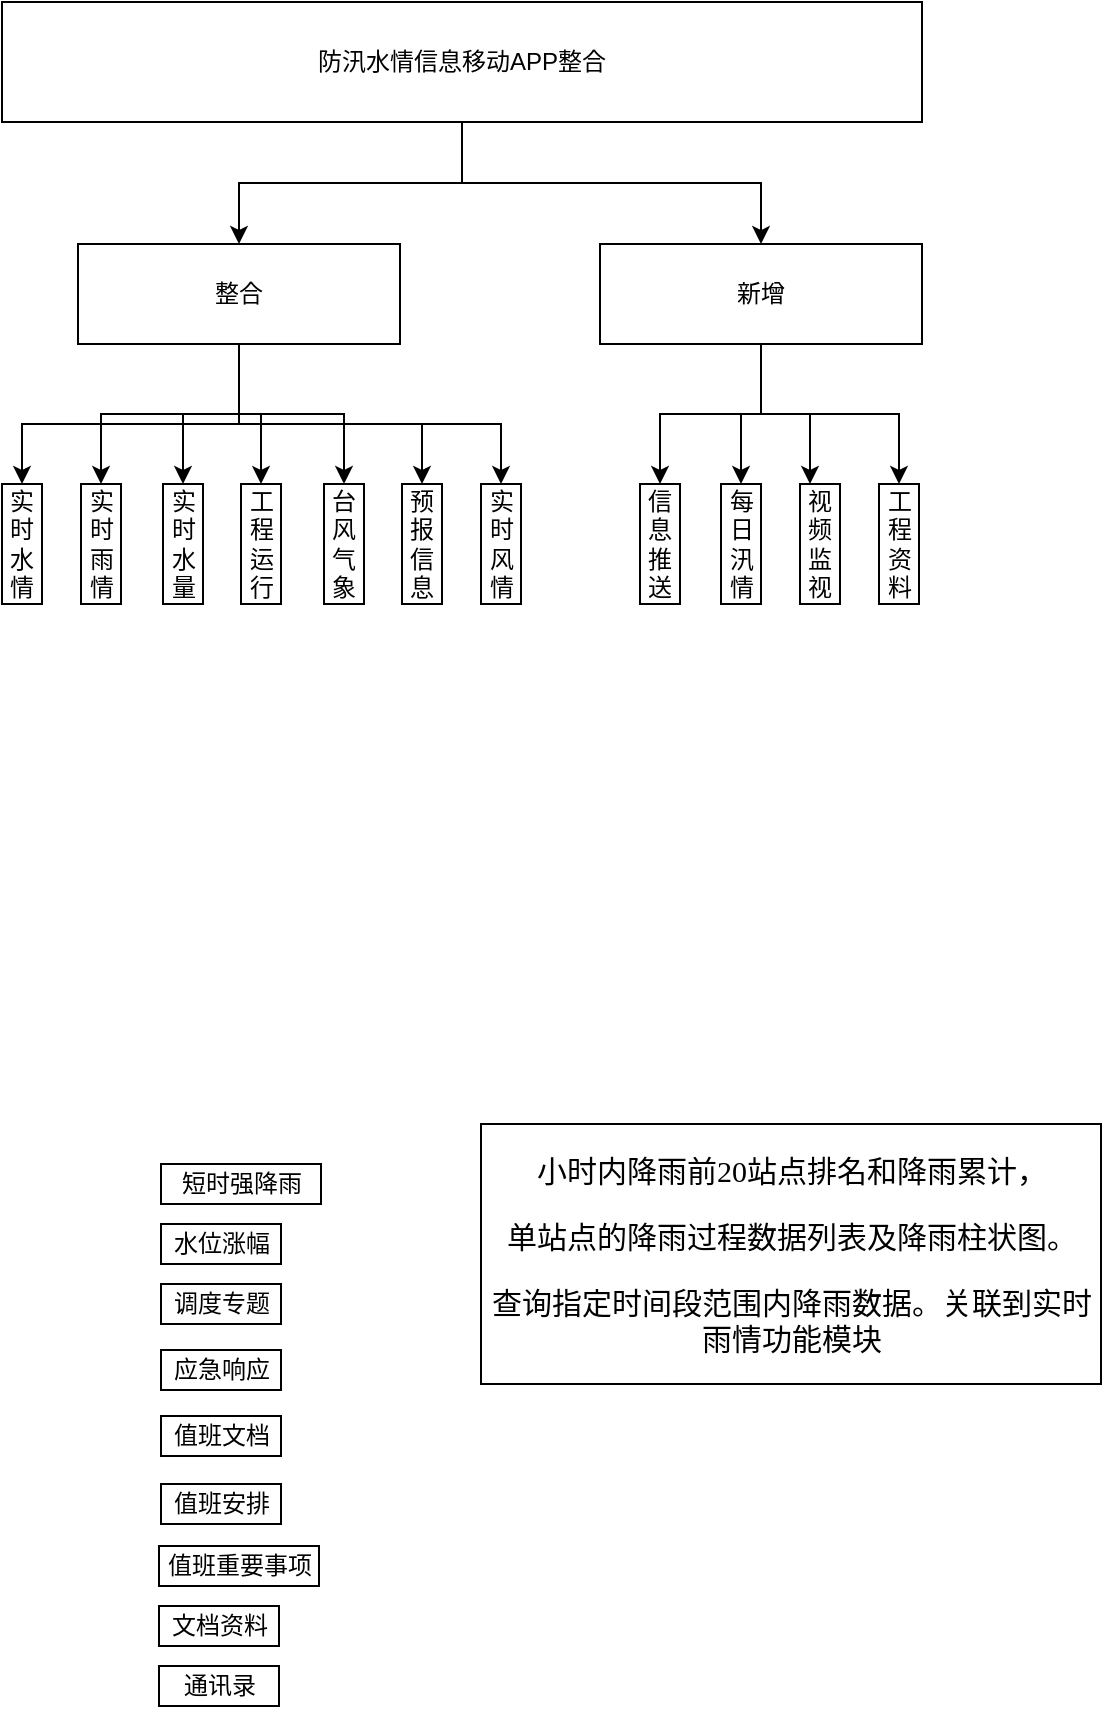 <mxfile version="11.0.2" type="github"><diagram id="qvx9LAHxHfA9EjNs1QSS" name="Page-1"><mxGraphModel dx="868" dy="456" grid="1" gridSize="10" guides="1" tooltips="1" connect="1" arrows="1" fold="1" page="1" pageScale="1" pageWidth="827" pageHeight="1169" math="0" shadow="0"><root><mxCell id="0"/><mxCell id="1" parent="0"/><mxCell id="SEAwow5dpvRGz6BitIV--27" style="edgeStyle=orthogonalEdgeStyle;rounded=0;orthogonalLoop=1;jettySize=auto;html=1;entryX=0.5;entryY=0;entryDx=0;entryDy=0;" parent="1" source="SEAwow5dpvRGz6BitIV--1" target="SEAwow5dpvRGz6BitIV--17" edge="1"><mxGeometry relative="1" as="geometry"/></mxCell><mxCell id="SEAwow5dpvRGz6BitIV--28" style="edgeStyle=orthogonalEdgeStyle;rounded=0;orthogonalLoop=1;jettySize=auto;html=1;entryX=0.5;entryY=0;entryDx=0;entryDy=0;" parent="1" source="SEAwow5dpvRGz6BitIV--1" target="SEAwow5dpvRGz6BitIV--8" edge="1"><mxGeometry relative="1" as="geometry"><Array as="points"><mxPoint x="279" y="260"/><mxPoint x="170" y="260"/></Array></mxGeometry></mxCell><mxCell id="SEAwow5dpvRGz6BitIV--30" style="edgeStyle=orthogonalEdgeStyle;rounded=0;orthogonalLoop=1;jettySize=auto;html=1;entryX=0.5;entryY=0;entryDx=0;entryDy=0;" parent="1" source="SEAwow5dpvRGz6BitIV--1" target="SEAwow5dpvRGz6BitIV--7" edge="1"><mxGeometry relative="1" as="geometry"/></mxCell><mxCell id="SEAwow5dpvRGz6BitIV--31" style="edgeStyle=orthogonalEdgeStyle;rounded=0;orthogonalLoop=1;jettySize=auto;html=1;entryX=0.5;entryY=0;entryDx=0;entryDy=0;" parent="1" source="SEAwow5dpvRGz6BitIV--1" target="SEAwow5dpvRGz6BitIV--18" edge="1"><mxGeometry relative="1" as="geometry"/></mxCell><mxCell id="SEAwow5dpvRGz6BitIV--34" style="edgeStyle=orthogonalEdgeStyle;rounded=0;orthogonalLoop=1;jettySize=auto;html=1;entryX=0.5;entryY=0;entryDx=0;entryDy=0;" parent="1" source="SEAwow5dpvRGz6BitIV--1" target="SEAwow5dpvRGz6BitIV--19" edge="1"><mxGeometry relative="1" as="geometry"/></mxCell><mxCell id="SEAwow5dpvRGz6BitIV--35" style="edgeStyle=orthogonalEdgeStyle;rounded=0;orthogonalLoop=1;jettySize=auto;html=1;entryX=0.5;entryY=0;entryDx=0;entryDy=0;" parent="1" source="SEAwow5dpvRGz6BitIV--1" target="SEAwow5dpvRGz6BitIV--21" edge="1"><mxGeometry relative="1" as="geometry"><Array as="points"><mxPoint x="279" y="260"/><mxPoint x="370" y="260"/></Array></mxGeometry></mxCell><mxCell id="dItDOX96ScAAo2W70ycG-12" style="edgeStyle=orthogonalEdgeStyle;rounded=0;orthogonalLoop=1;jettySize=auto;html=1;entryX=0.5;entryY=0;entryDx=0;entryDy=0;" edge="1" parent="1" source="SEAwow5dpvRGz6BitIV--1" target="dItDOX96ScAAo2W70ycG-11"><mxGeometry relative="1" as="geometry"><Array as="points"><mxPoint x="279" y="260"/><mxPoint x="410" y="260"/></Array></mxGeometry></mxCell><mxCell id="SEAwow5dpvRGz6BitIV--1" value="整合" style="rounded=0;whiteSpace=wrap;html=1;" parent="1" vertex="1"><mxGeometry x="198" y="170" width="161" height="50" as="geometry"/></mxCell><mxCell id="SEAwow5dpvRGz6BitIV--3" value="工程资料" style="rounded=0;whiteSpace=wrap;html=1;" parent="1" vertex="1"><mxGeometry x="598.5" y="290" width="20" height="60" as="geometry"/></mxCell><mxCell id="SEAwow5dpvRGz6BitIV--4" value="视频监视" style="rounded=0;whiteSpace=wrap;html=1;" parent="1" vertex="1"><mxGeometry x="559" y="290" width="20" height="60" as="geometry"/></mxCell><mxCell id="SEAwow5dpvRGz6BitIV--6" value="每日汛情" style="rounded=0;whiteSpace=wrap;html=1;" parent="1" vertex="1"><mxGeometry x="519.5" y="290" width="20" height="60" as="geometry"/></mxCell><mxCell id="SEAwow5dpvRGz6BitIV--7" value="实时水量" style="rounded=0;whiteSpace=wrap;html=1;" parent="1" vertex="1"><mxGeometry x="240.5" y="290" width="20" height="60" as="geometry"/></mxCell><mxCell id="SEAwow5dpvRGz6BitIV--8" value="实时水情" style="rounded=0;whiteSpace=wrap;html=1;" parent="1" vertex="1"><mxGeometry x="160" y="290" width="20" height="60" as="geometry"/></mxCell><mxCell id="SEAwow5dpvRGz6BitIV--17" value="实时雨情" style="rounded=0;whiteSpace=wrap;html=1;" parent="1" vertex="1"><mxGeometry x="199.5" y="290" width="20" height="60" as="geometry"/></mxCell><mxCell id="SEAwow5dpvRGz6BitIV--18" value="工程运行" style="rounded=0;whiteSpace=wrap;html=1;" parent="1" vertex="1"><mxGeometry x="279.5" y="290" width="20" height="60" as="geometry"/></mxCell><mxCell id="SEAwow5dpvRGz6BitIV--19" value="台风气象" style="rounded=0;whiteSpace=wrap;html=1;" parent="1" vertex="1"><mxGeometry x="321" y="290" width="20" height="60" as="geometry"/></mxCell><mxCell id="SEAwow5dpvRGz6BitIV--21" value="预报信息" style="rounded=0;whiteSpace=wrap;html=1;" parent="1" vertex="1"><mxGeometry x="360" y="290" width="20" height="60" as="geometry"/></mxCell><mxCell id="SEAwow5dpvRGz6BitIV--24" value="信息推送" style="rounded=0;whiteSpace=wrap;html=1;" parent="1" vertex="1"><mxGeometry x="479" y="290" width="20" height="60" as="geometry"/></mxCell><mxCell id="SEAwow5dpvRGz6BitIV--72" value="短时强降雨" style="rounded=0;whiteSpace=wrap;html=1;" parent="1" vertex="1"><mxGeometry x="239.5" y="630" width="80" height="20" as="geometry"/></mxCell><mxCell id="SEAwow5dpvRGz6BitIV--73" value="通讯录" style="rounded=0;whiteSpace=wrap;html=1;" parent="1" vertex="1"><mxGeometry x="238.5" y="881" width="60" height="20" as="geometry"/></mxCell><mxCell id="SEAwow5dpvRGz6BitIV--74" value="文档资料" style="rounded=0;whiteSpace=wrap;html=1;" parent="1" vertex="1"><mxGeometry x="238.5" y="851" width="60" height="20" as="geometry"/></mxCell><mxCell id="SEAwow5dpvRGz6BitIV--75" value="值班重要事项" style="rounded=0;whiteSpace=wrap;html=1;" parent="1" vertex="1"><mxGeometry x="238.5" y="821" width="80" height="20" as="geometry"/></mxCell><mxCell id="SEAwow5dpvRGz6BitIV--76" value="值班安排" style="rounded=0;whiteSpace=wrap;html=1;" parent="1" vertex="1"><mxGeometry x="239.5" y="790" width="60" height="20" as="geometry"/></mxCell><mxCell id="SEAwow5dpvRGz6BitIV--77" value="值班文档" style="rounded=0;whiteSpace=wrap;html=1;" parent="1" vertex="1"><mxGeometry x="239.5" y="756" width="60" height="20" as="geometry"/></mxCell><mxCell id="SEAwow5dpvRGz6BitIV--78" value="应急响应" style="rounded=0;whiteSpace=wrap;html=1;" parent="1" vertex="1"><mxGeometry x="239.5" y="723" width="60" height="20" as="geometry"/></mxCell><mxCell id="SEAwow5dpvRGz6BitIV--79" value="调度专题" style="rounded=0;whiteSpace=wrap;html=1;" parent="1" vertex="1"><mxGeometry x="239.5" y="690" width="60" height="20" as="geometry"/></mxCell><mxCell id="SEAwow5dpvRGz6BitIV--80" value="水位涨幅" style="rounded=0;whiteSpace=wrap;html=1;" parent="1" vertex="1"><mxGeometry x="239.5" y="660" width="60" height="20" as="geometry"/></mxCell><mxCell id="SEAwow5dpvRGz6BitIV--81" value="&lt;p class=&quot;MsoNormal&quot; style=&quot;font-size: 15px&quot;&gt;&lt;font style=&quot;font-size: 15px&quot;&gt;&lt;font face=&quot;仿宋_GB2312&quot; style=&quot;font-size: 15px&quot;&gt;小时内降雨前&lt;/font&gt;&lt;font face=&quot;Times New Roman&quot; style=&quot;font-size: 15px&quot;&gt;20&lt;/font&gt;&lt;font face=&quot;仿宋_GB2312&quot; style=&quot;font-size: 15px&quot;&gt;站点排名和降雨累计，&lt;/font&gt;&lt;/font&gt;&lt;/p&gt;&lt;p class=&quot;MsoNormal&quot; style=&quot;font-size: 15px&quot;&gt;&lt;font style=&quot;font-size: 15px&quot;&gt;&lt;font face=&quot;仿宋_GB2312&quot; style=&quot;font-size: 15px&quot;&gt;单站点的降雨过程数据列表及降雨柱状图。&lt;/font&gt;&lt;span style=&quot;font-family: &amp;#34;times new roman&amp;#34;&quot;&gt;&lt;/span&gt;&lt;/font&gt;&lt;/p&gt;&lt;p class=&quot;MsoNormal&quot; style=&quot;font-size: 15px&quot;&gt;&lt;font style=&quot;font-size: 15px&quot;&gt;&lt;font face=&quot;仿宋_GB2312&quot; style=&quot;font-size: 15px&quot;&gt;查询指定时间段范围内降雨数据&lt;/font&gt;&lt;font face=&quot;仿宋_GB2312&quot; style=&quot;font-size: 15px&quot;&gt;。&lt;/font&gt;&lt;/font&gt;&lt;span&gt;关联到实时雨情功能模块&lt;/span&gt;&lt;/p&gt;" style="rounded=0;whiteSpace=wrap;html=1;" parent="1" vertex="1"><mxGeometry x="399.5" y="610" width="310" height="130" as="geometry"/></mxCell><mxCell id="dItDOX96ScAAo2W70ycG-9" style="edgeStyle=orthogonalEdgeStyle;rounded=0;orthogonalLoop=1;jettySize=auto;html=1;" edge="1" parent="1" source="dItDOX96ScAAo2W70ycG-1" target="SEAwow5dpvRGz6BitIV--1"><mxGeometry relative="1" as="geometry"/></mxCell><mxCell id="dItDOX96ScAAo2W70ycG-10" style="edgeStyle=orthogonalEdgeStyle;rounded=0;orthogonalLoop=1;jettySize=auto;html=1;entryX=0.5;entryY=0;entryDx=0;entryDy=0;" edge="1" parent="1" source="dItDOX96ScAAo2W70ycG-1" target="dItDOX96ScAAo2W70ycG-3"><mxGeometry relative="1" as="geometry"/></mxCell><mxCell id="dItDOX96ScAAo2W70ycG-1" value="防汛水情信息移动APP整合" style="rounded=0;whiteSpace=wrap;html=1;" vertex="1" parent="1"><mxGeometry x="160" y="49" width="460" height="60" as="geometry"/></mxCell><mxCell id="dItDOX96ScAAo2W70ycG-5" style="edgeStyle=orthogonalEdgeStyle;rounded=0;orthogonalLoop=1;jettySize=auto;html=1;entryX=0.5;entryY=0;entryDx=0;entryDy=0;" edge="1" parent="1" source="dItDOX96ScAAo2W70ycG-3" target="SEAwow5dpvRGz6BitIV--24"><mxGeometry relative="1" as="geometry"/></mxCell><mxCell id="dItDOX96ScAAo2W70ycG-6" style="edgeStyle=orthogonalEdgeStyle;rounded=0;orthogonalLoop=1;jettySize=auto;html=1;entryX=0.5;entryY=0;entryDx=0;entryDy=0;" edge="1" parent="1" source="dItDOX96ScAAo2W70ycG-3" target="SEAwow5dpvRGz6BitIV--6"><mxGeometry relative="1" as="geometry"/></mxCell><mxCell id="dItDOX96ScAAo2W70ycG-7" style="edgeStyle=orthogonalEdgeStyle;rounded=0;orthogonalLoop=1;jettySize=auto;html=1;entryX=0.25;entryY=0;entryDx=0;entryDy=0;" edge="1" parent="1" source="dItDOX96ScAAo2W70ycG-3" target="SEAwow5dpvRGz6BitIV--4"><mxGeometry relative="1" as="geometry"/></mxCell><mxCell id="dItDOX96ScAAo2W70ycG-8" style="edgeStyle=orthogonalEdgeStyle;rounded=0;orthogonalLoop=1;jettySize=auto;html=1;entryX=0.5;entryY=0;entryDx=0;entryDy=0;" edge="1" parent="1" source="dItDOX96ScAAo2W70ycG-3" target="SEAwow5dpvRGz6BitIV--3"><mxGeometry relative="1" as="geometry"/></mxCell><mxCell id="dItDOX96ScAAo2W70ycG-3" value="新增" style="rounded=0;whiteSpace=wrap;html=1;" vertex="1" parent="1"><mxGeometry x="459" y="170" width="161" height="50" as="geometry"/></mxCell><mxCell id="dItDOX96ScAAo2W70ycG-11" value="实时风情" style="rounded=0;whiteSpace=wrap;html=1;" vertex="1" parent="1"><mxGeometry x="399.5" y="290" width="20" height="60" as="geometry"/></mxCell></root></mxGraphModel></diagram></mxfile>